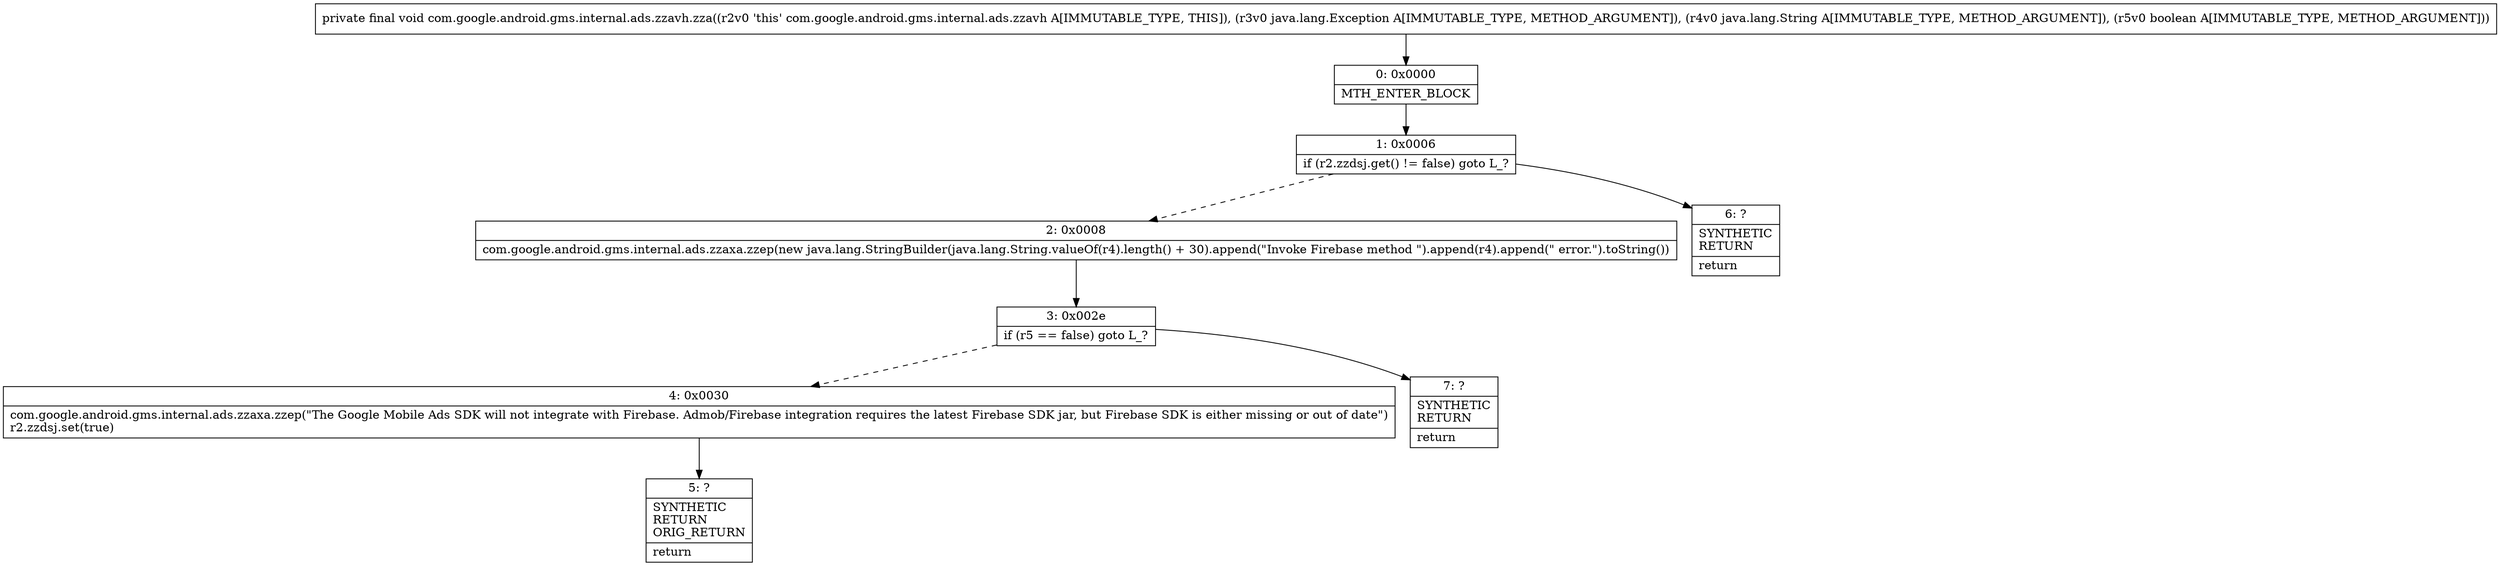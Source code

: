 digraph "CFG forcom.google.android.gms.internal.ads.zzavh.zza(Ljava\/lang\/Exception;Ljava\/lang\/String;Z)V" {
Node_0 [shape=record,label="{0\:\ 0x0000|MTH_ENTER_BLOCK\l}"];
Node_1 [shape=record,label="{1\:\ 0x0006|if (r2.zzdsj.get() != false) goto L_?\l}"];
Node_2 [shape=record,label="{2\:\ 0x0008|com.google.android.gms.internal.ads.zzaxa.zzep(new java.lang.StringBuilder(java.lang.String.valueOf(r4).length() + 30).append(\"Invoke Firebase method \").append(r4).append(\" error.\").toString())\l}"];
Node_3 [shape=record,label="{3\:\ 0x002e|if (r5 == false) goto L_?\l}"];
Node_4 [shape=record,label="{4\:\ 0x0030|com.google.android.gms.internal.ads.zzaxa.zzep(\"The Google Mobile Ads SDK will not integrate with Firebase. Admob\/Firebase integration requires the latest Firebase SDK jar, but Firebase SDK is either missing or out of date\")\lr2.zzdsj.set(true)\l}"];
Node_5 [shape=record,label="{5\:\ ?|SYNTHETIC\lRETURN\lORIG_RETURN\l|return\l}"];
Node_6 [shape=record,label="{6\:\ ?|SYNTHETIC\lRETURN\l|return\l}"];
Node_7 [shape=record,label="{7\:\ ?|SYNTHETIC\lRETURN\l|return\l}"];
MethodNode[shape=record,label="{private final void com.google.android.gms.internal.ads.zzavh.zza((r2v0 'this' com.google.android.gms.internal.ads.zzavh A[IMMUTABLE_TYPE, THIS]), (r3v0 java.lang.Exception A[IMMUTABLE_TYPE, METHOD_ARGUMENT]), (r4v0 java.lang.String A[IMMUTABLE_TYPE, METHOD_ARGUMENT]), (r5v0 boolean A[IMMUTABLE_TYPE, METHOD_ARGUMENT])) }"];
MethodNode -> Node_0;
Node_0 -> Node_1;
Node_1 -> Node_2[style=dashed];
Node_1 -> Node_6;
Node_2 -> Node_3;
Node_3 -> Node_4[style=dashed];
Node_3 -> Node_7;
Node_4 -> Node_5;
}

